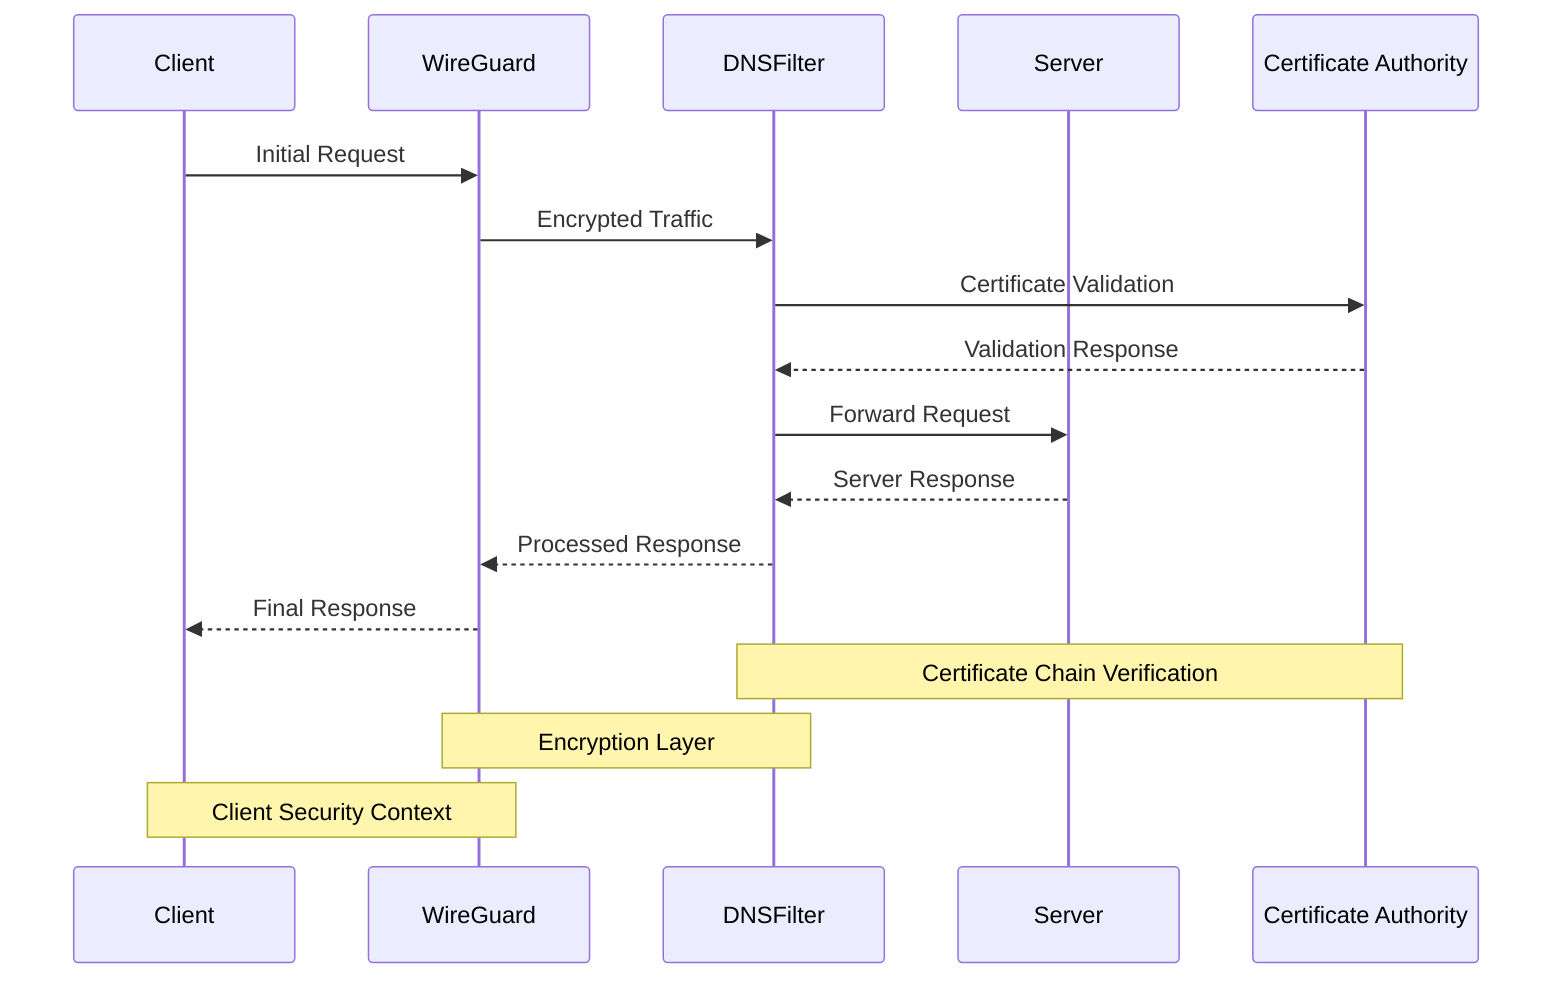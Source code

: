 sequenceDiagram
    participant C as Client
    participant W as WireGuard
    participant D as DNSFilter
    participant S as Server
    participant CA as Certificate Authority
    
    C->>W: Initial Request
    W->>D: Encrypted Traffic
    D->>CA: Certificate Validation
    CA-->>D: Validation Response
    D->>S: Forward Request
    S-->>D: Server Response
    D-->>W: Processed Response
    W-->>C: Final Response
    
    Note over D,CA: Certificate Chain Verification
    Note over W,D: Encryption Layer
    Note over C,W: Client Security Context
